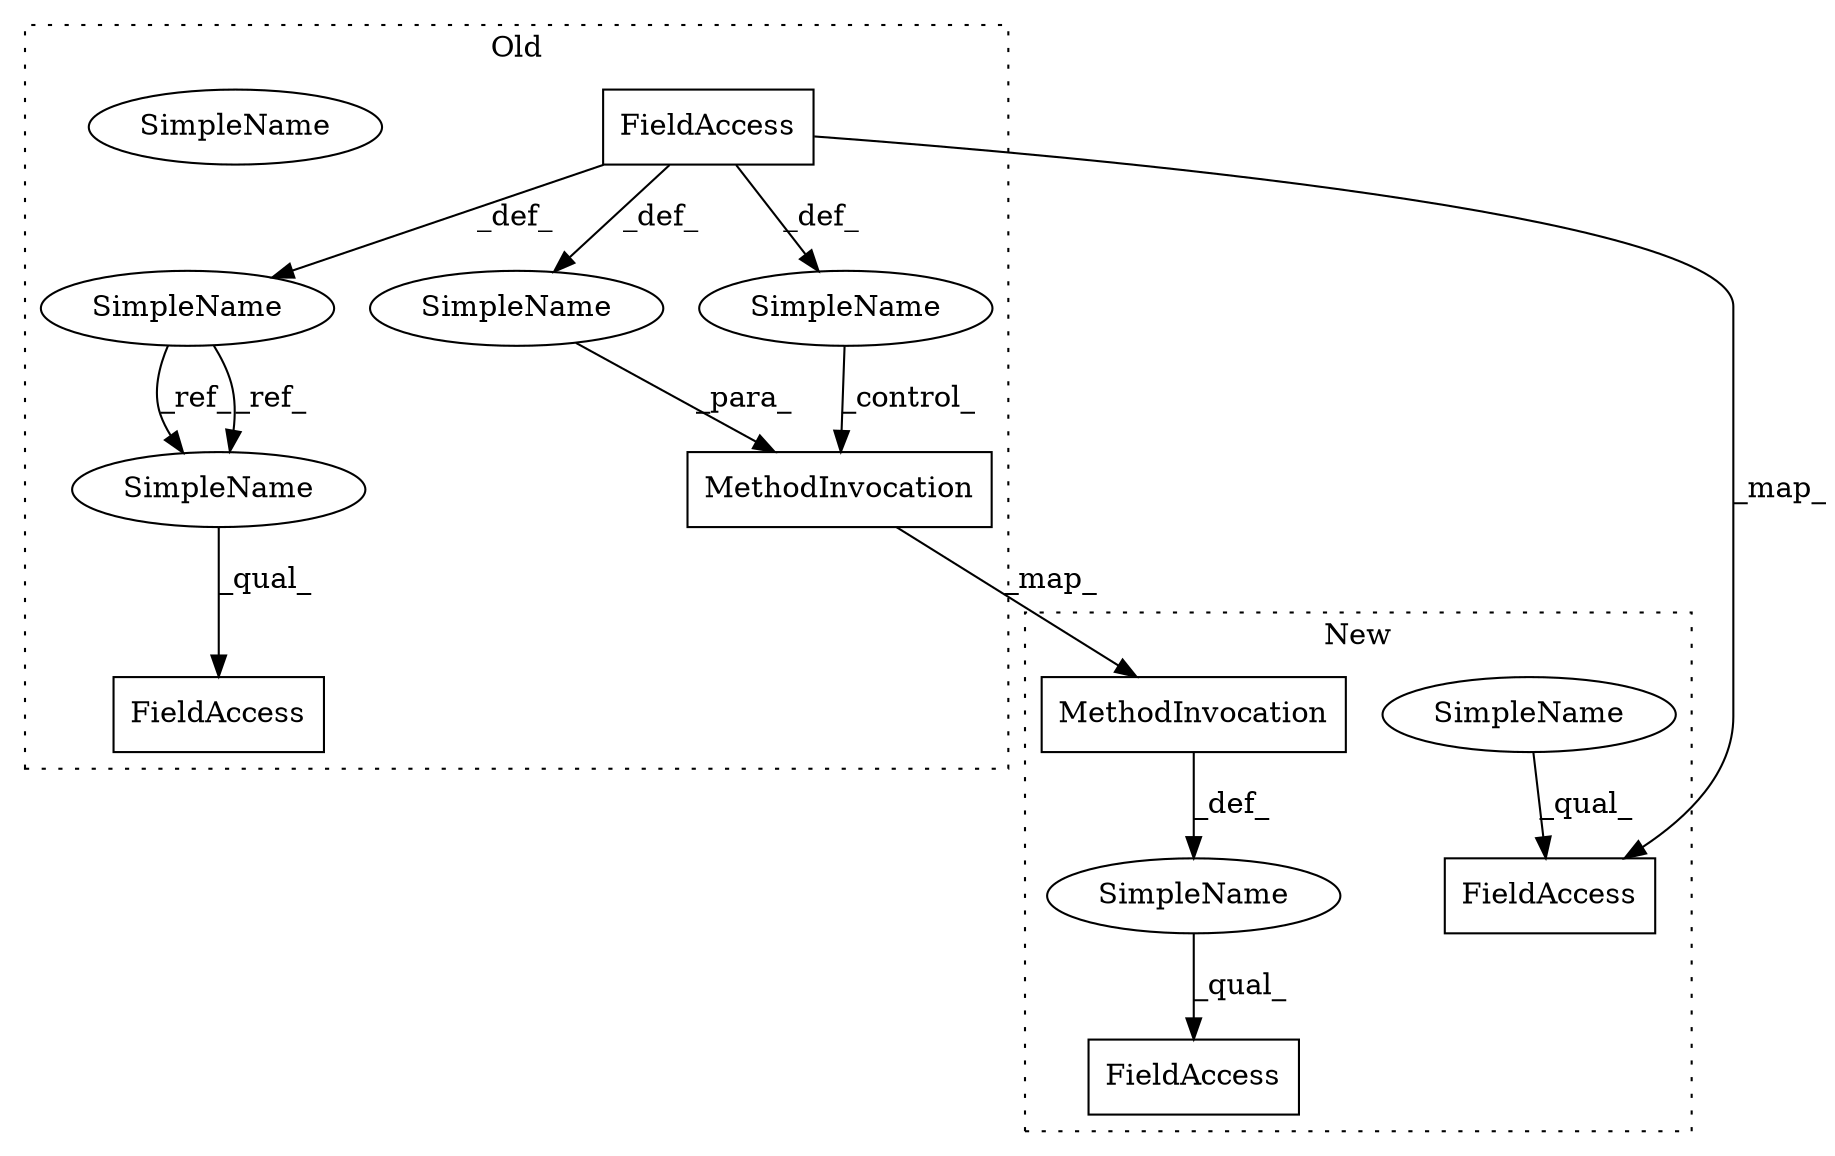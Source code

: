 digraph G {
subgraph cluster0 {
1 [label="FieldAccess" a="22" s="4193" l="7" shape="box"];
4 [label="FieldAccess" a="22" s="4220" l="11" shape="box"];
5 [label="MethodInvocation" a="32" s="4277,4336" l="8,1" shape="box"];
7 [label="SimpleName" a="42" s="4220" l="5" shape="ellipse"];
9 [label="SimpleName" a="42" s="" l="" shape="ellipse"];
10 [label="SimpleName" a="42" s="" l="" shape="ellipse"];
12 [label="SimpleName" a="42" s="4187" l="5" shape="ellipse"];
13 [label="SimpleName" a="42" s="4220" l="5" shape="ellipse"];
label = "Old";
style="dotted";
}
subgraph cluster1 {
2 [label="FieldAccess" a="22" s="5171" l="70" shape="box"];
3 [label="FieldAccess" a="22" s="5197" l="7" shape="box"];
6 [label="MethodInvocation" a="32" s="5177,5238" l="8,1" shape="box"];
8 [label="SimpleName" a="42" s="" l="" shape="ellipse"];
11 [label="SimpleName" a="42" s="5079" l="5" shape="ellipse"];
label = "New";
style="dotted";
}
1 -> 10 [label="_def_"];
1 -> 3 [label="_map_"];
1 -> 9 [label="_def_"];
1 -> 12 [label="_def_"];
5 -> 6 [label="_map_"];
6 -> 8 [label="_def_"];
7 -> 4 [label="_qual_"];
8 -> 2 [label="_qual_"];
9 -> 5 [label="_para_"];
10 -> 5 [label="_control_"];
11 -> 3 [label="_qual_"];
12 -> 7 [label="_ref_"];
12 -> 7 [label="_ref_"];
}